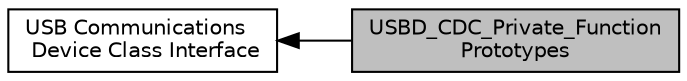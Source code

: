 digraph "USBD_CDC_Private_FunctionPrototypes"
{
  edge [fontname="Helvetica",fontsize="10",labelfontname="Helvetica",labelfontsize="10"];
  node [fontname="Helvetica",fontsize="10",shape=record];
  rankdir=LR;
  Node0 [label="USBD_CDC_Private_Function\lPrototypes",height=0.2,width=0.4,color="black", fillcolor="grey75", style="filled", fontcolor="black"];
  Node1 [label="USB Communications\l Device Class Interface",height=0.2,width=0.4,color="black", fillcolor="white", style="filled",URL="$group___s_d___u_s_b___c_d_c.html",tooltip="USB CDC interface configuration and control. "];
  Node1->Node0 [shape=plaintext, dir="back", style="solid"];
}
